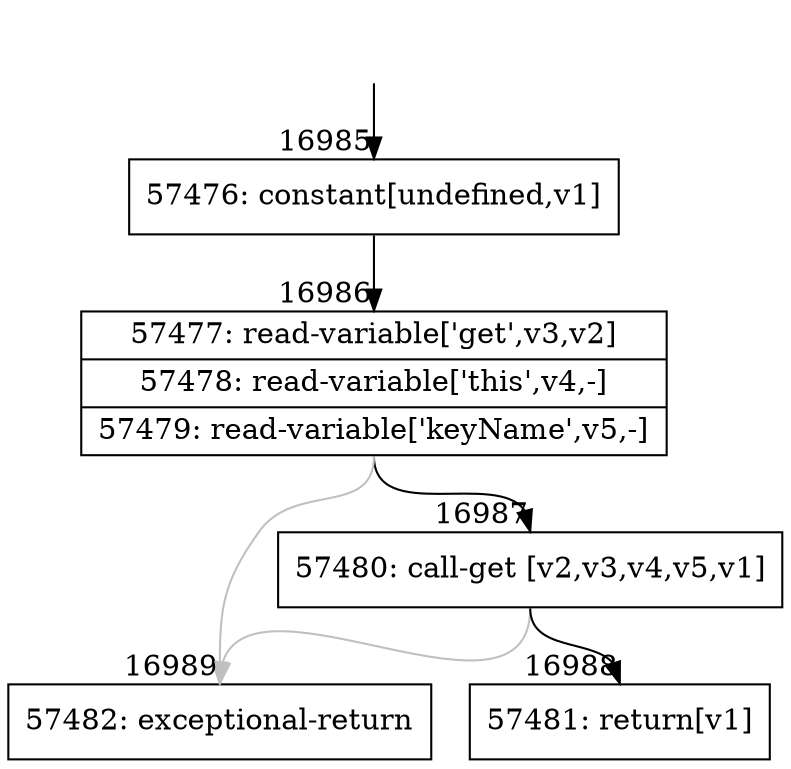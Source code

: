 digraph {
rankdir="TD"
BB_entry1454[shape=none,label=""];
BB_entry1454 -> BB16985 [tailport=s, headport=n, headlabel="    16985"]
BB16985 [shape=record label="{57476: constant[undefined,v1]}" ] 
BB16985 -> BB16986 [tailport=s, headport=n, headlabel="      16986"]
BB16986 [shape=record label="{57477: read-variable['get',v3,v2]|57478: read-variable['this',v4,-]|57479: read-variable['keyName',v5,-]}" ] 
BB16986 -> BB16987 [tailport=s, headport=n, headlabel="      16987"]
BB16986 -> BB16989 [tailport=s, headport=n, color=gray, headlabel="      16989"]
BB16987 [shape=record label="{57480: call-get [v2,v3,v4,v5,v1]}" ] 
BB16987 -> BB16988 [tailport=s, headport=n, headlabel="      16988"]
BB16987 -> BB16989 [tailport=s, headport=n, color=gray]
BB16988 [shape=record label="{57481: return[v1]}" ] 
BB16989 [shape=record label="{57482: exceptional-return}" ] 
//#$~ 32099
}
